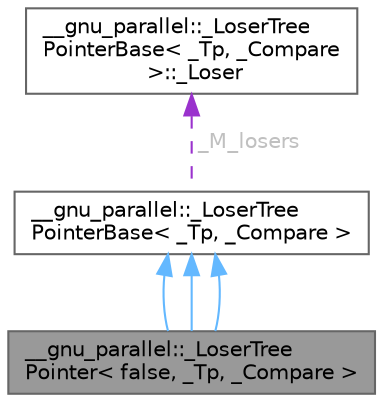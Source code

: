 digraph "__gnu_parallel::_LoserTreePointer&lt; false, _Tp, _Compare &gt;"
{
 // LATEX_PDF_SIZE
  bgcolor="transparent";
  edge [fontname=Helvetica,fontsize=10,labelfontname=Helvetica,labelfontsize=10];
  node [fontname=Helvetica,fontsize=10,shape=box,height=0.2,width=0.4];
  Node1 [id="Node000001",label="__gnu_parallel::_LoserTree\lPointer\< false, _Tp, _Compare \>",height=0.2,width=0.4,color="gray40", fillcolor="grey60", style="filled", fontcolor="black",tooltip="Unstable _LoserTree implementation."];
  Node2 -> Node1 [id="edge9_Node000001_Node000002",dir="back",color="steelblue1",style="solid",tooltip=" "];
  Node2 [id="Node000002",label="__gnu_parallel::_LoserTree\lPointerBase\< _Tp, _Compare \>",height=0.2,width=0.4,color="gray40", fillcolor="white", style="filled",URL="$class____gnu__parallel_1_1___loser_tree_pointer_base.html",tooltip="Base class of _Loser Tree implementation using pointers."];
  Node3 -> Node2 [id="edge10_Node000002_Node000003",dir="back",color="darkorchid3",style="dashed",tooltip=" ",label=" _M_losers",fontcolor="grey" ];
  Node3 [id="Node000003",label="__gnu_parallel::_LoserTree\lPointerBase\< _Tp, _Compare\l \>::_Loser",height=0.2,width=0.4,color="gray40", fillcolor="white", style="filled",URL="$struct____gnu__parallel_1_1___loser_tree_pointer_base_1_1___loser.html",tooltip="Internal representation of _LoserTree __elements."];
  Node2 -> Node1 [id="edge11_Node000001_Node000002",dir="back",color="steelblue1",style="solid",tooltip=" "];
  Node2 -> Node1 [id="edge12_Node000001_Node000002",dir="back",color="steelblue1",style="solid",tooltip=" "];
}
